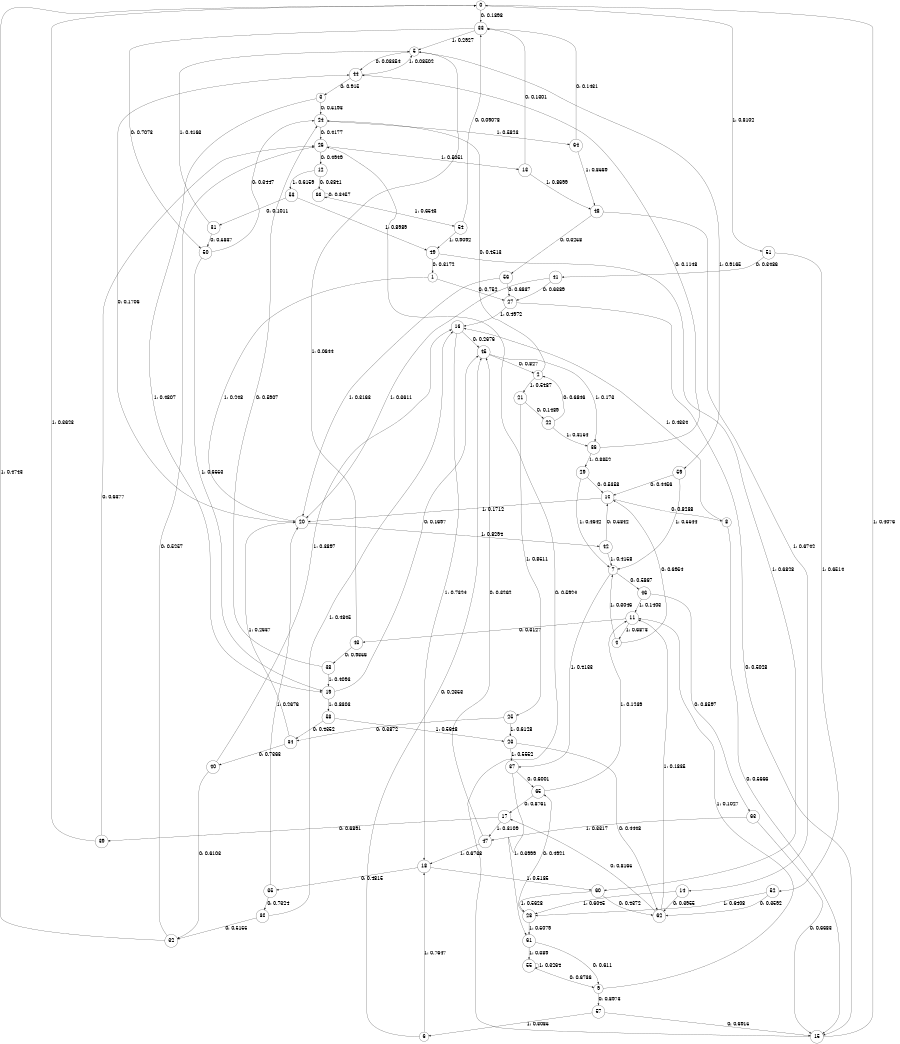 digraph "ch21concat_phase3_L8" {
size = "6,8.5";
ratio = "fill";
node [shape = circle];
node [fontsize = 24];
edge [fontsize = 24];
0 -> 33 [label = "0: 0.1898   "];
0 -> 51 [label = "1: 0.8102   "];
1 -> 27 [label = "0: 0.752    "];
1 -> 20 [label = "1: 0.248    "];
2 -> 24 [label = "0: 0.4513   "];
2 -> 21 [label = "1: 0.5487   "];
3 -> 24 [label = "0: 0.5193   "];
3 -> 19 [label = "1: 0.4807   "];
4 -> 10 [label = "0: 0.6954   "];
4 -> 7 [label = "1: 0.3046   "];
5 -> 44 [label = "0: 0.08354  "];
5 -> 59 [label = "1: 0.9165   "];
6 -> 45 [label = "0: 0.2353   "];
6 -> 18 [label = "1: 0.7647   "];
7 -> 46 [label = "0: 0.5867   "];
7 -> 37 [label = "1: 0.4133   "];
8 -> 15 [label = "0: 0.5666   "];
8 -> 16 [label = "1: 0.4334   "];
9 -> 57 [label = "0: 0.8973   "];
9 -> 11 [label = "1: 0.1027   "];
10 -> 8 [label = "0: 0.8288   "];
10 -> 20 [label = "1: 0.1712   "];
11 -> 43 [label = "0: 0.3127   "];
11 -> 4 [label = "1: 0.6873   "];
12 -> 66 [label = "0: 0.3841   "];
12 -> 53 [label = "1: 0.6159   "];
13 -> 33 [label = "0: 0.1301   "];
13 -> 48 [label = "1: 0.8699   "];
14 -> 62 [label = "0: 0.3955   "];
14 -> 28 [label = "1: 0.6045   "];
15 -> 26 [label = "0: 0.5924   "];
15 -> 0 [label = "1: 0.4076   "];
16 -> 45 [label = "0: 0.2676   "];
16 -> 18 [label = "1: 0.7324   "];
17 -> 39 [label = "0: 0.6891   "];
17 -> 47 [label = "1: 0.3109   "];
18 -> 35 [label = "0: 0.4815   "];
18 -> 60 [label = "1: 0.5185   "];
19 -> 45 [label = "0: 0.1697   "];
19 -> 58 [label = "1: 0.8303   "];
20 -> 44 [label = "0: 0.1706   "];
20 -> 42 [label = "1: 0.8294   "];
21 -> 22 [label = "0: 0.1489   "];
21 -> 25 [label = "1: 0.8511   "];
22 -> 2 [label = "0: 0.6846   "];
22 -> 36 [label = "1: 0.3154   "];
23 -> 62 [label = "0: 0.4448   "];
23 -> 37 [label = "1: 0.5552   "];
24 -> 26 [label = "0: 0.4177   "];
24 -> 64 [label = "1: 0.5823   "];
25 -> 34 [label = "0: 0.3872   "];
25 -> 23 [label = "1: 0.6128   "];
26 -> 12 [label = "0: 0.4949   "];
26 -> 13 [label = "1: 0.5051   "];
27 -> 15 [label = "0: 0.5028   "];
27 -> 16 [label = "1: 0.4972   "];
28 -> 65 [label = "0: 0.4921   "];
28 -> 61 [label = "1: 0.5079   "];
29 -> 10 [label = "0: 0.5358   "];
29 -> 7 [label = "1: 0.4642   "];
30 -> 32 [label = "0: 0.5155   "];
30 -> 16 [label = "1: 0.4845   "];
31 -> 50 [label = "0: 0.5837   "];
31 -> 5 [label = "1: 0.4163   "];
32 -> 26 [label = "0: 0.5257   "];
32 -> 0 [label = "1: 0.4743   "];
33 -> 50 [label = "0: 0.7073   "];
33 -> 5 [label = "1: 0.2927   "];
34 -> 40 [label = "0: 0.7363   "];
34 -> 20 [label = "1: 0.2637   "];
35 -> 30 [label = "0: 0.7324   "];
35 -> 20 [label = "1: 0.2676   "];
36 -> 44 [label = "0: 0.1148   "];
36 -> 29 [label = "1: 0.8852   "];
37 -> 65 [label = "0: 0.6001   "];
37 -> 61 [label = "1: 0.3999   "];
38 -> 24 [label = "0: 0.5907   "];
38 -> 19 [label = "1: 0.4093   "];
39 -> 26 [label = "0: 0.6377   "];
39 -> 0 [label = "1: 0.3623   "];
40 -> 32 [label = "0: 0.6103   "];
40 -> 16 [label = "1: 0.3897   "];
41 -> 27 [label = "0: 0.6389   "];
41 -> 20 [label = "1: 0.3611   "];
42 -> 10 [label = "0: 0.5842   "];
42 -> 7 [label = "1: 0.4158   "];
43 -> 38 [label = "0: 0.9356   "];
43 -> 5 [label = "1: 0.0644   "];
44 -> 3 [label = "0: 0.915    "];
44 -> 5 [label = "1: 0.08502  "];
45 -> 2 [label = "0: 0.827    "];
45 -> 36 [label = "1: 0.173    "];
46 -> 63 [label = "0: 0.8597   "];
46 -> 11 [label = "1: 0.1403   "];
47 -> 45 [label = "0: 0.3262   "];
47 -> 18 [label = "1: 0.6738   "];
48 -> 56 [label = "0: 0.3258   "];
48 -> 14 [label = "1: 0.6742   "];
49 -> 1 [label = "0: 0.3172   "];
49 -> 60 [label = "1: 0.6828   "];
50 -> 24 [label = "0: 0.3447   "];
50 -> 19 [label = "1: 0.6553   "];
51 -> 41 [label = "0: 0.3486   "];
51 -> 52 [label = "1: 0.6514   "];
52 -> 62 [label = "0: 0.3592   "];
52 -> 28 [label = "1: 0.6408   "];
53 -> 31 [label = "0: 0.1011   "];
53 -> 49 [label = "1: 0.8989   "];
54 -> 33 [label = "0: 0.09078  "];
54 -> 49 [label = "1: 0.9092   "];
55 -> 9 [label = "0: 0.6736   "];
55 -> 55 [label = "1: 0.3264   "];
56 -> 27 [label = "0: 0.6837   "];
56 -> 20 [label = "1: 0.3163   "];
57 -> 15 [label = "0: 0.6915   "];
57 -> 6 [label = "1: 0.3085   "];
58 -> 34 [label = "0: 0.4352   "];
58 -> 23 [label = "1: 0.5648   "];
59 -> 10 [label = "0: 0.4456   "];
59 -> 7 [label = "1: 0.5544   "];
60 -> 62 [label = "0: 0.4372   "];
60 -> 28 [label = "1: 0.5628   "];
61 -> 9 [label = "0: 0.611    "];
61 -> 55 [label = "1: 0.389    "];
62 -> 17 [label = "0: 0.8165   "];
62 -> 11 [label = "1: 0.1835   "];
63 -> 15 [label = "0: 0.6683   "];
63 -> 47 [label = "1: 0.3317   "];
64 -> 33 [label = "0: 0.1431   "];
64 -> 48 [label = "1: 0.8569   "];
65 -> 17 [label = "0: 0.8761   "];
65 -> 11 [label = "1: 0.1239   "];
66 -> 66 [label = "0: 0.3457   "];
66 -> 54 [label = "1: 0.6543   "];
}